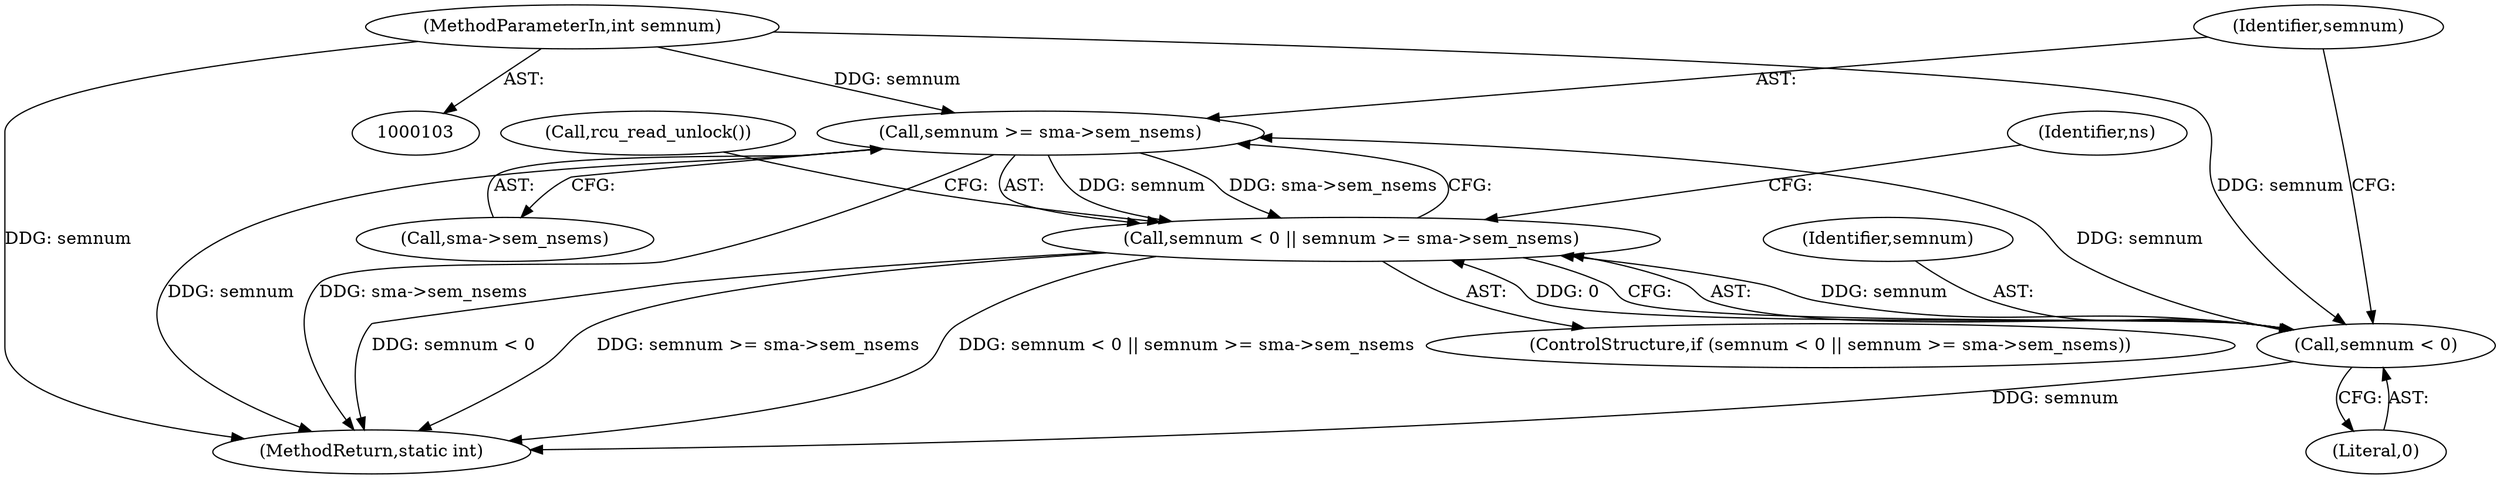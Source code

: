 digraph "0_linux_6062a8dc0517bce23e3c2f7d2fea5e22411269a3_13@pointer" {
"1000153" [label="(Call,semnum >= sma->sem_nsems)"];
"1000150" [label="(Call,semnum < 0)"];
"1000106" [label="(MethodParameterIn,int semnum)"];
"1000149" [label="(Call,semnum < 0 || semnum >= sma->sem_nsems)"];
"1000153" [label="(Call,semnum >= sma->sem_nsems)"];
"1000148" [label="(ControlStructure,if (semnum < 0 || semnum >= sma->sem_nsems))"];
"1000159" [label="(Call,rcu_read_unlock())"];
"1000150" [label="(Call,semnum < 0)"];
"1000155" [label="(Call,sma->sem_nsems)"];
"1000149" [label="(Call,semnum < 0 || semnum >= sma->sem_nsems)"];
"1000151" [label="(Identifier,semnum)"];
"1000247" [label="(MethodReturn,static int)"];
"1000165" [label="(Identifier,ns)"];
"1000154" [label="(Identifier,semnum)"];
"1000152" [label="(Literal,0)"];
"1000106" [label="(MethodParameterIn,int semnum)"];
"1000153" -> "1000149"  [label="AST: "];
"1000153" -> "1000155"  [label="CFG: "];
"1000154" -> "1000153"  [label="AST: "];
"1000155" -> "1000153"  [label="AST: "];
"1000149" -> "1000153"  [label="CFG: "];
"1000153" -> "1000247"  [label="DDG: semnum"];
"1000153" -> "1000247"  [label="DDG: sma->sem_nsems"];
"1000153" -> "1000149"  [label="DDG: semnum"];
"1000153" -> "1000149"  [label="DDG: sma->sem_nsems"];
"1000150" -> "1000153"  [label="DDG: semnum"];
"1000106" -> "1000153"  [label="DDG: semnum"];
"1000150" -> "1000149"  [label="AST: "];
"1000150" -> "1000152"  [label="CFG: "];
"1000151" -> "1000150"  [label="AST: "];
"1000152" -> "1000150"  [label="AST: "];
"1000154" -> "1000150"  [label="CFG: "];
"1000149" -> "1000150"  [label="CFG: "];
"1000150" -> "1000247"  [label="DDG: semnum"];
"1000150" -> "1000149"  [label="DDG: semnum"];
"1000150" -> "1000149"  [label="DDG: 0"];
"1000106" -> "1000150"  [label="DDG: semnum"];
"1000106" -> "1000103"  [label="AST: "];
"1000106" -> "1000247"  [label="DDG: semnum"];
"1000149" -> "1000148"  [label="AST: "];
"1000159" -> "1000149"  [label="CFG: "];
"1000165" -> "1000149"  [label="CFG: "];
"1000149" -> "1000247"  [label="DDG: semnum >= sma->sem_nsems"];
"1000149" -> "1000247"  [label="DDG: semnum < 0 || semnum >= sma->sem_nsems"];
"1000149" -> "1000247"  [label="DDG: semnum < 0"];
}

